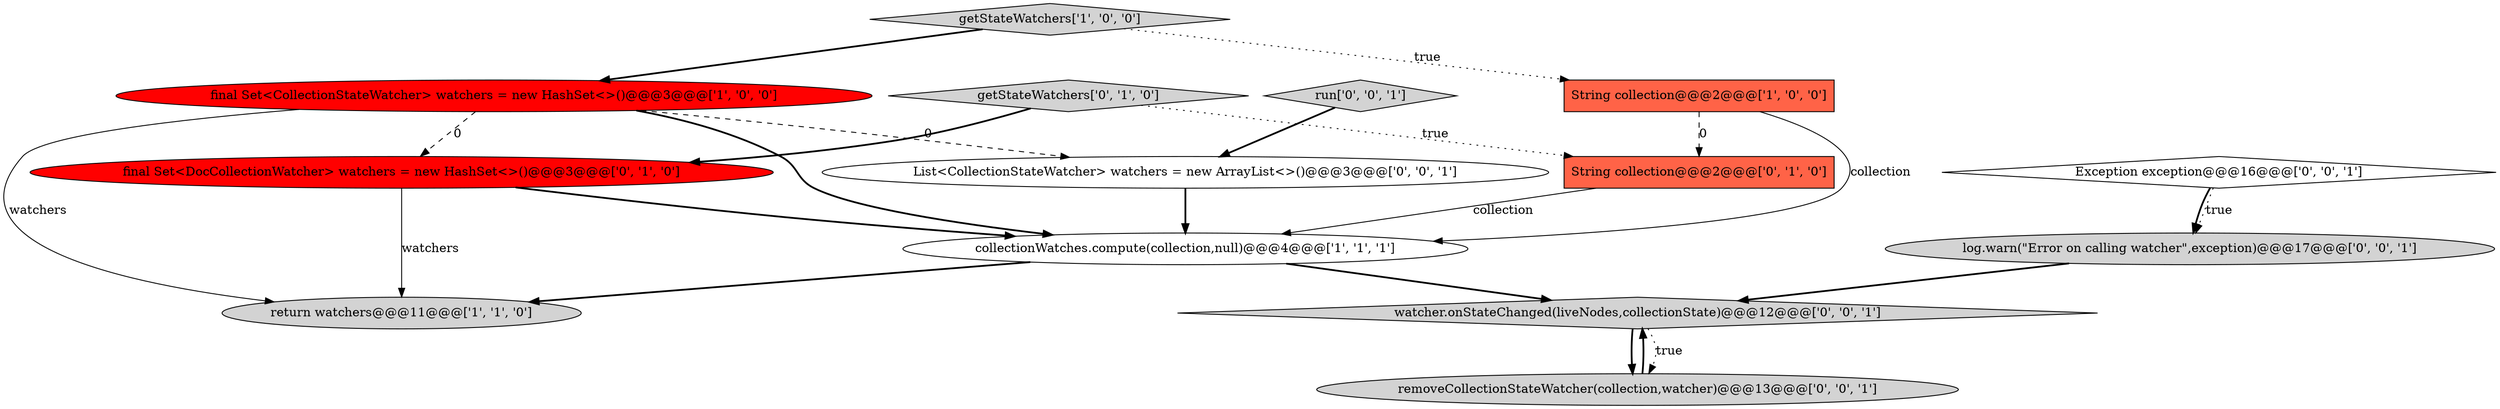 digraph {
4 [style = filled, label = "collectionWatches.compute(collection,null)@@@4@@@['1', '1', '1']", fillcolor = white, shape = ellipse image = "AAA0AAABBB1BBB"];
7 [style = filled, label = "final Set<DocCollectionWatcher> watchers = new HashSet<>()@@@3@@@['0', '1', '0']", fillcolor = red, shape = ellipse image = "AAA1AAABBB2BBB"];
6 [style = filled, label = "getStateWatchers['0', '1', '0']", fillcolor = lightgray, shape = diamond image = "AAA0AAABBB2BBB"];
3 [style = filled, label = "final Set<CollectionStateWatcher> watchers = new HashSet<>()@@@3@@@['1', '0', '0']", fillcolor = red, shape = ellipse image = "AAA1AAABBB1BBB"];
5 [style = filled, label = "String collection@@@2@@@['0', '1', '0']", fillcolor = tomato, shape = box image = "AAA1AAABBB2BBB"];
0 [style = filled, label = "String collection@@@2@@@['1', '0', '0']", fillcolor = tomato, shape = box image = "AAA1AAABBB1BBB"];
2 [style = filled, label = "getStateWatchers['1', '0', '0']", fillcolor = lightgray, shape = diamond image = "AAA0AAABBB1BBB"];
1 [style = filled, label = "return watchers@@@11@@@['1', '1', '0']", fillcolor = lightgray, shape = ellipse image = "AAA0AAABBB1BBB"];
8 [style = filled, label = "List<CollectionStateWatcher> watchers = new ArrayList<>()@@@3@@@['0', '0', '1']", fillcolor = white, shape = ellipse image = "AAA0AAABBB3BBB"];
11 [style = filled, label = "log.warn(\"Error on calling watcher\",exception)@@@17@@@['0', '0', '1']", fillcolor = lightgray, shape = ellipse image = "AAA0AAABBB3BBB"];
13 [style = filled, label = "removeCollectionStateWatcher(collection,watcher)@@@13@@@['0', '0', '1']", fillcolor = lightgray, shape = ellipse image = "AAA0AAABBB3BBB"];
10 [style = filled, label = "Exception exception@@@16@@@['0', '0', '1']", fillcolor = white, shape = diamond image = "AAA0AAABBB3BBB"];
9 [style = filled, label = "watcher.onStateChanged(liveNodes,collectionState)@@@12@@@['0', '0', '1']", fillcolor = lightgray, shape = diamond image = "AAA0AAABBB3BBB"];
12 [style = filled, label = "run['0', '0', '1']", fillcolor = lightgray, shape = diamond image = "AAA0AAABBB3BBB"];
4->9 [style = bold, label=""];
2->0 [style = dotted, label="true"];
0->5 [style = dashed, label="0"];
3->7 [style = dashed, label="0"];
2->3 [style = bold, label=""];
7->4 [style = bold, label=""];
11->9 [style = bold, label=""];
3->4 [style = bold, label=""];
3->1 [style = solid, label="watchers"];
7->1 [style = solid, label="watchers"];
5->4 [style = solid, label="collection"];
10->11 [style = dotted, label="true"];
12->8 [style = bold, label=""];
9->13 [style = dotted, label="true"];
3->8 [style = dashed, label="0"];
0->4 [style = solid, label="collection"];
4->1 [style = bold, label=""];
13->9 [style = bold, label=""];
8->4 [style = bold, label=""];
6->7 [style = bold, label=""];
6->5 [style = dotted, label="true"];
9->13 [style = bold, label=""];
10->11 [style = bold, label=""];
}
